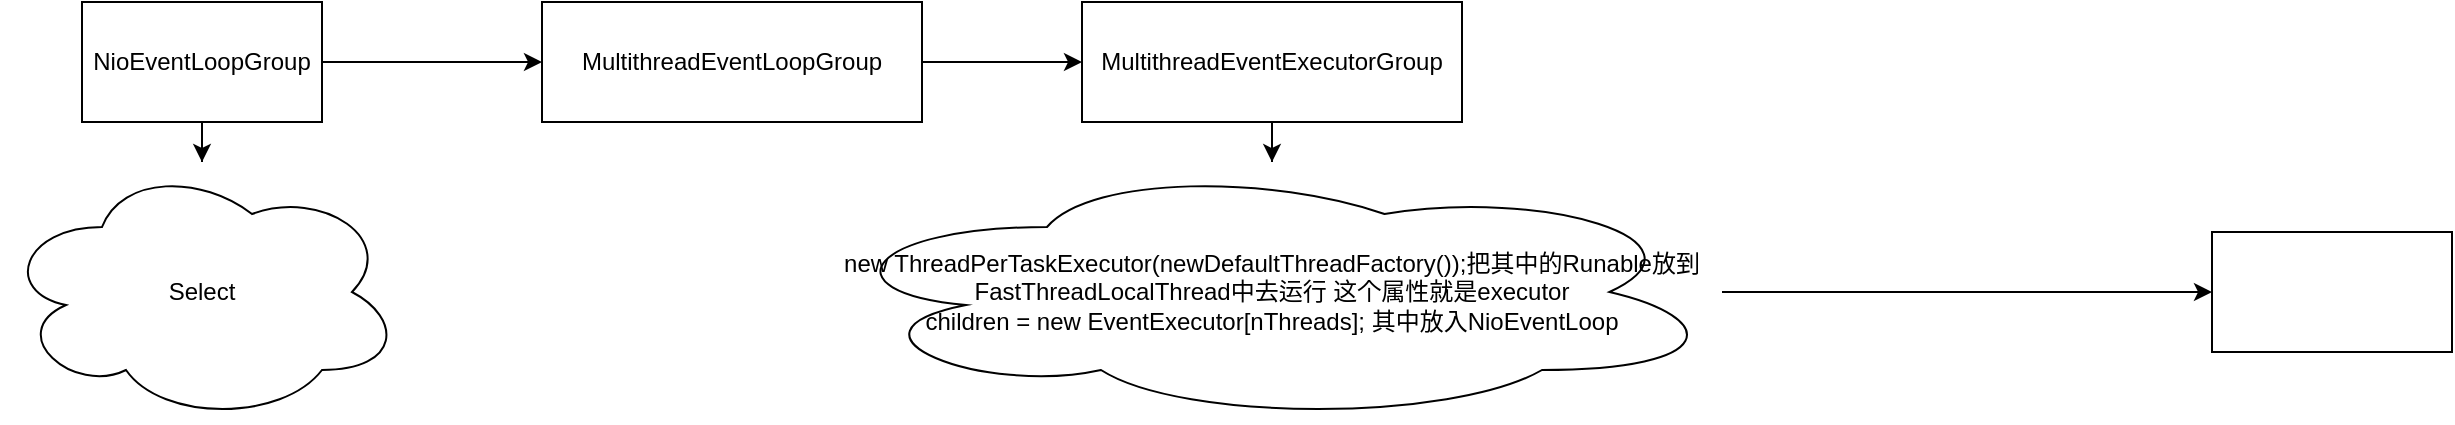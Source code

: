 <mxfile version="21.1.5" type="github">
  <diagram id="C5RBs43oDa-KdzZeNtuy" name="Page-1">
    <mxGraphModel dx="1434" dy="747" grid="1" gridSize="10" guides="1" tooltips="1" connect="1" arrows="1" fold="1" page="1" pageScale="1" pageWidth="827" pageHeight="1169" math="0" shadow="0">
      <root>
        <mxCell id="WIyWlLk6GJQsqaUBKTNV-0" />
        <mxCell id="WIyWlLk6GJQsqaUBKTNV-1" parent="WIyWlLk6GJQsqaUBKTNV-0" />
        <mxCell id="YezV5wfbExkr-e6byGoz-5" value="" style="edgeStyle=orthogonalEdgeStyle;rounded=0;orthogonalLoop=1;jettySize=auto;html=1;" edge="1" parent="WIyWlLk6GJQsqaUBKTNV-1" source="YezV5wfbExkr-e6byGoz-0" target="YezV5wfbExkr-e6byGoz-4">
          <mxGeometry relative="1" as="geometry" />
        </mxCell>
        <mxCell id="YezV5wfbExkr-e6byGoz-11" value="" style="edgeStyle=orthogonalEdgeStyle;rounded=0;orthogonalLoop=1;jettySize=auto;html=1;" edge="1" parent="WIyWlLk6GJQsqaUBKTNV-1" source="YezV5wfbExkr-e6byGoz-0" target="YezV5wfbExkr-e6byGoz-6">
          <mxGeometry relative="1" as="geometry" />
        </mxCell>
        <mxCell id="YezV5wfbExkr-e6byGoz-0" value="NioEventLoopGroup" style="rounded=0;whiteSpace=wrap;html=1;" vertex="1" parent="WIyWlLk6GJQsqaUBKTNV-1">
          <mxGeometry x="340" y="90" width="120" height="60" as="geometry" />
        </mxCell>
        <mxCell id="YezV5wfbExkr-e6byGoz-4" value="Select" style="ellipse;shape=cloud;whiteSpace=wrap;html=1;rounded=0;" vertex="1" parent="WIyWlLk6GJQsqaUBKTNV-1">
          <mxGeometry x="300" y="170" width="200" height="130" as="geometry" />
        </mxCell>
        <mxCell id="YezV5wfbExkr-e6byGoz-10" value="" style="edgeStyle=orthogonalEdgeStyle;rounded=0;orthogonalLoop=1;jettySize=auto;html=1;" edge="1" parent="WIyWlLk6GJQsqaUBKTNV-1" source="YezV5wfbExkr-e6byGoz-6" target="YezV5wfbExkr-e6byGoz-9">
          <mxGeometry relative="1" as="geometry" />
        </mxCell>
        <mxCell id="YezV5wfbExkr-e6byGoz-6" value="MultithreadEventLoopGroup" style="rounded=0;whiteSpace=wrap;html=1;" vertex="1" parent="WIyWlLk6GJQsqaUBKTNV-1">
          <mxGeometry x="570" y="90" width="190" height="60" as="geometry" />
        </mxCell>
        <mxCell id="YezV5wfbExkr-e6byGoz-13" value="" style="edgeStyle=orthogonalEdgeStyle;rounded=0;orthogonalLoop=1;jettySize=auto;html=1;" edge="1" parent="WIyWlLk6GJQsqaUBKTNV-1" source="YezV5wfbExkr-e6byGoz-9" target="YezV5wfbExkr-e6byGoz-12">
          <mxGeometry relative="1" as="geometry" />
        </mxCell>
        <mxCell id="YezV5wfbExkr-e6byGoz-9" value="MultithreadEventExecutorGroup" style="rounded=0;whiteSpace=wrap;html=1;" vertex="1" parent="WIyWlLk6GJQsqaUBKTNV-1">
          <mxGeometry x="840" y="90" width="190" height="60" as="geometry" />
        </mxCell>
        <mxCell id="YezV5wfbExkr-e6byGoz-15" value="" style="edgeStyle=orthogonalEdgeStyle;rounded=0;orthogonalLoop=1;jettySize=auto;html=1;" edge="1" parent="WIyWlLk6GJQsqaUBKTNV-1" source="YezV5wfbExkr-e6byGoz-12" target="YezV5wfbExkr-e6byGoz-14">
          <mxGeometry relative="1" as="geometry" />
        </mxCell>
        <mxCell id="YezV5wfbExkr-e6byGoz-12" value="new ThreadPerTaskExecutor(newDefaultThreadFactory());把其中的Runable放到FastThreadLocalThread中去运行 这个属性就是executor&lt;br&gt;children = new EventExecutor[nThreads]; 其中放入NioEventLoop" style="ellipse;shape=cloud;whiteSpace=wrap;html=1;rounded=0;" vertex="1" parent="WIyWlLk6GJQsqaUBKTNV-1">
          <mxGeometry x="710" y="170" width="450" height="130" as="geometry" />
        </mxCell>
        <mxCell id="YezV5wfbExkr-e6byGoz-14" value="" style="whiteSpace=wrap;html=1;rounded=0;" vertex="1" parent="WIyWlLk6GJQsqaUBKTNV-1">
          <mxGeometry x="1405" y="205" width="120" height="60" as="geometry" />
        </mxCell>
      </root>
    </mxGraphModel>
  </diagram>
</mxfile>
